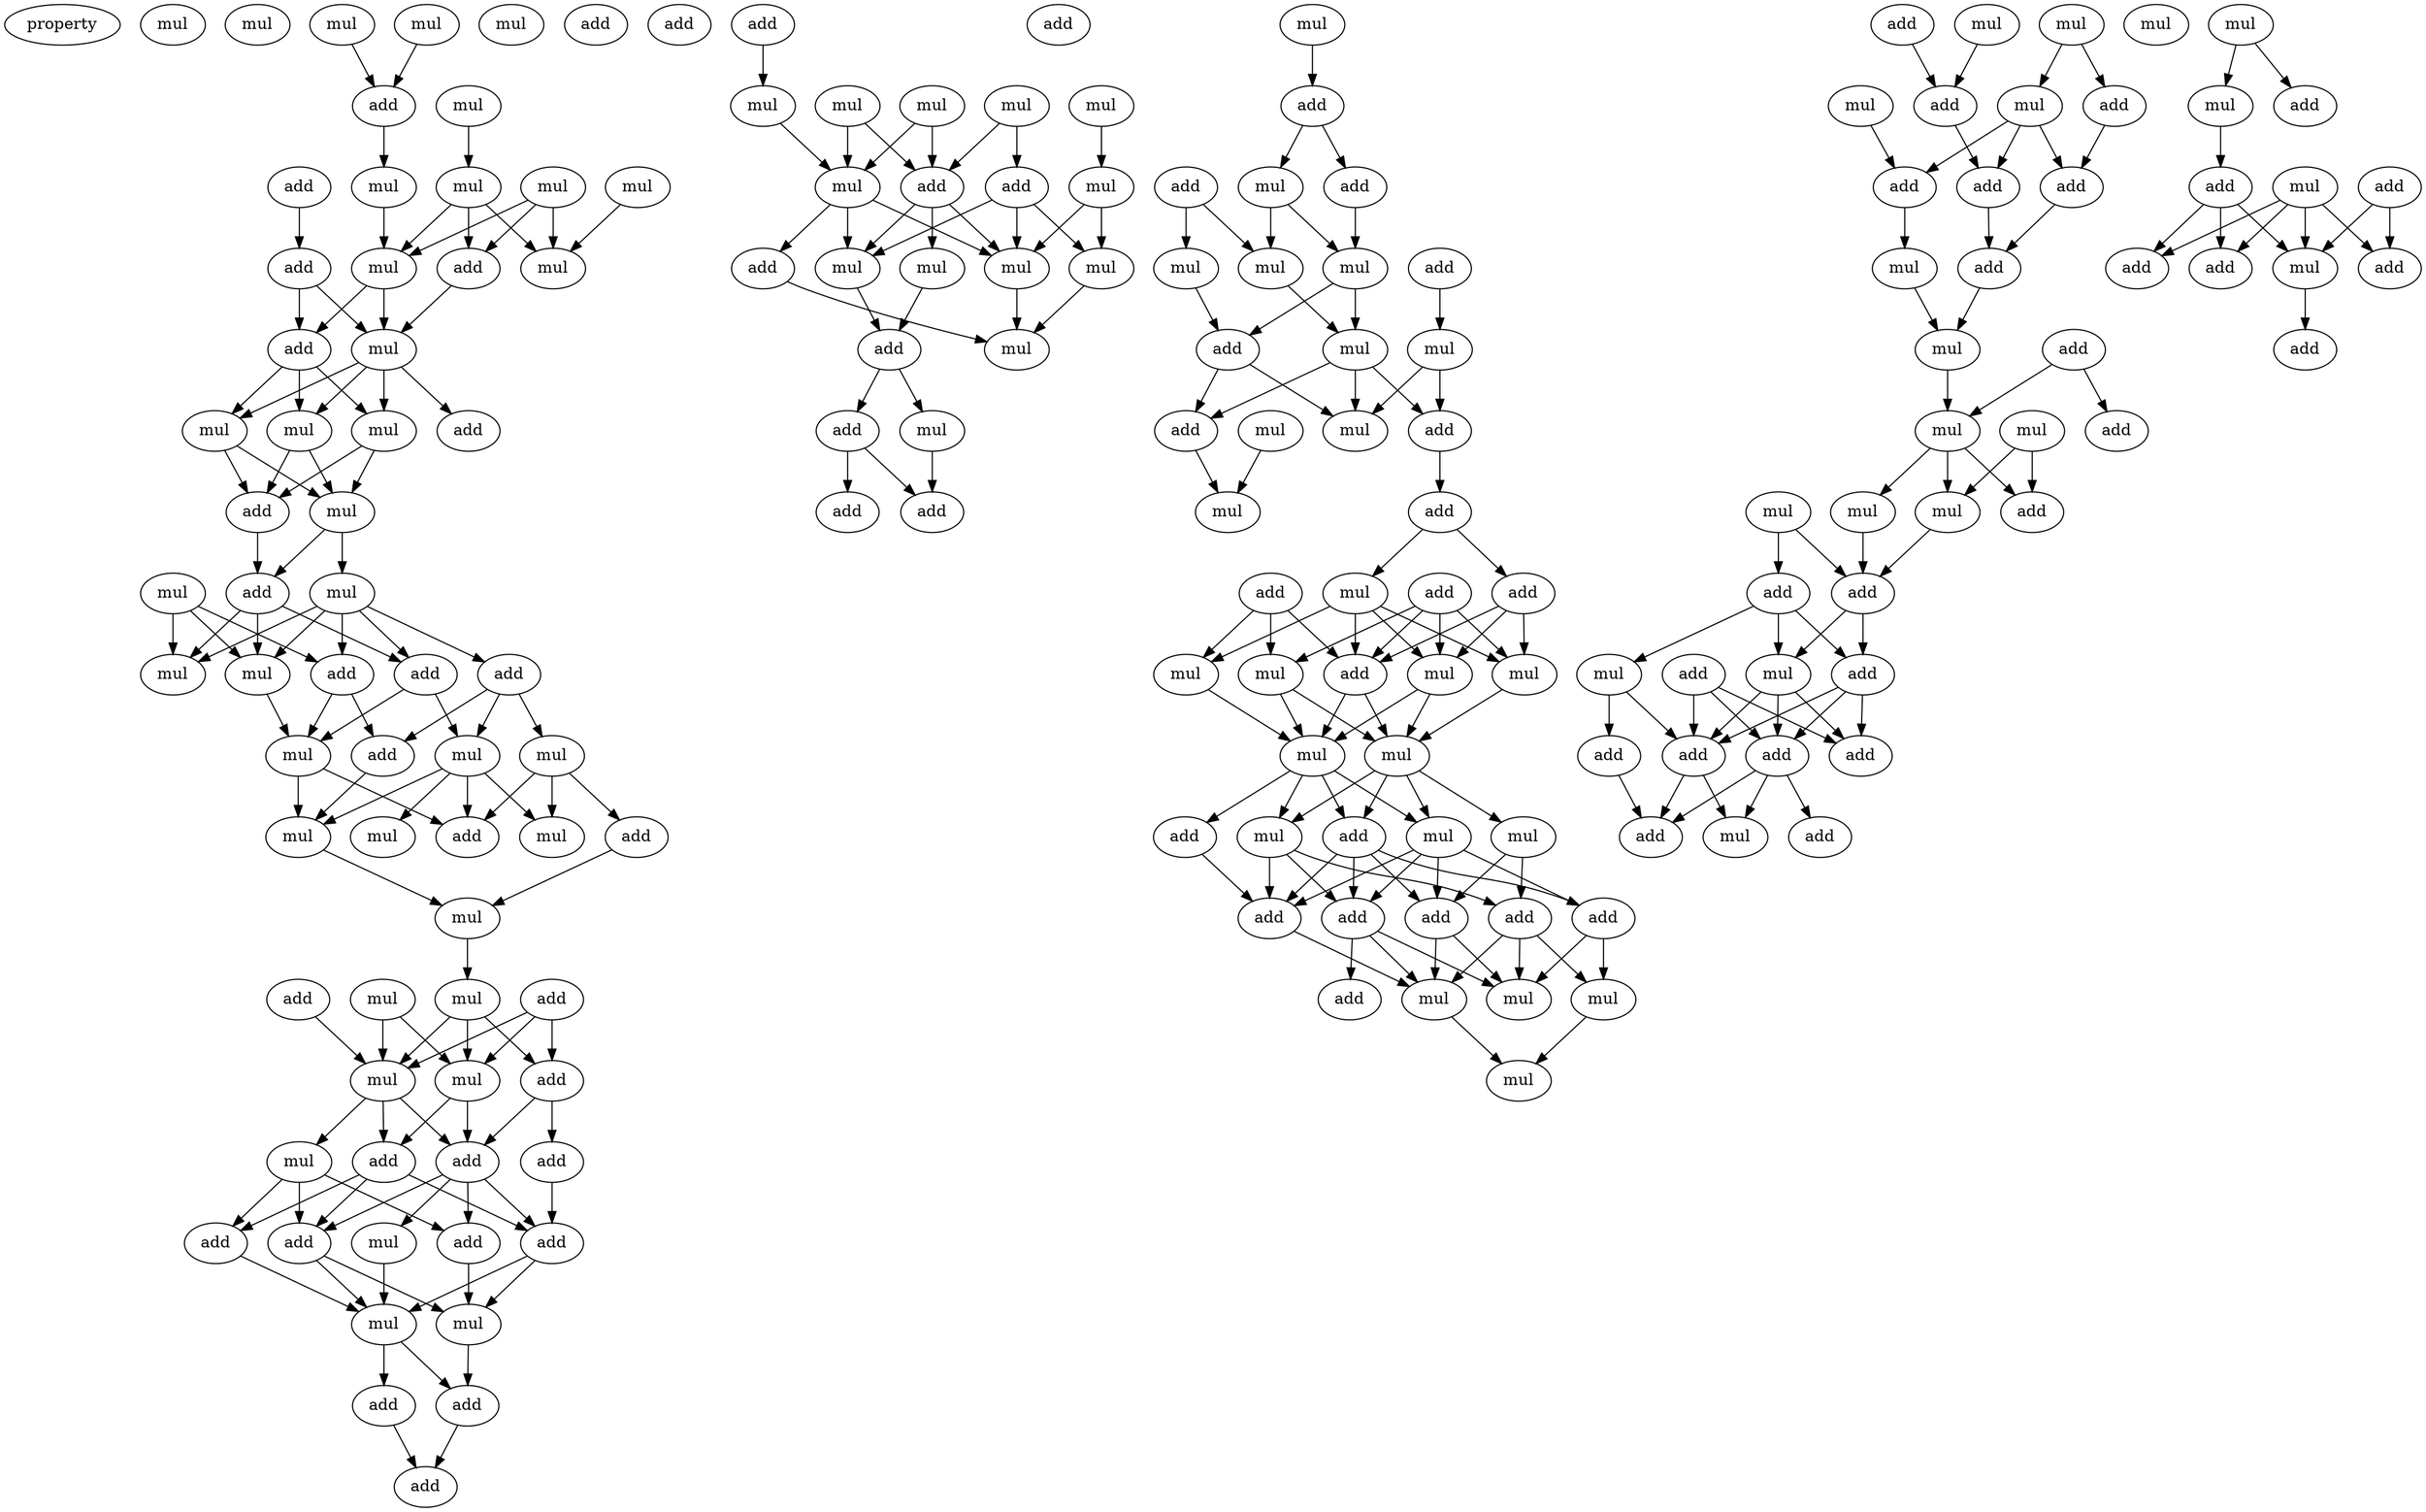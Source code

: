 digraph {
    node [fontcolor=black]
    property [mul=2,lf=1.8]
    0 [ label = mul ];
    1 [ label = mul ];
    2 [ label = mul ];
    3 [ label = mul ];
    4 [ label = add ];
    5 [ label = mul ];
    6 [ label = mul ];
    7 [ label = mul ];
    8 [ label = mul ];
    9 [ label = mul ];
    10 [ label = add ];
    11 [ label = mul ];
    12 [ label = add ];
    13 [ label = mul ];
    14 [ label = add ];
    15 [ label = add ];
    16 [ label = mul ];
    17 [ label = add ];
    18 [ label = mul ];
    19 [ label = mul ];
    20 [ label = mul ];
    21 [ label = mul ];
    22 [ label = add ];
    23 [ label = mul ];
    24 [ label = mul ];
    25 [ label = add ];
    26 [ label = mul ];
    27 [ label = add ];
    28 [ label = add ];
    29 [ label = add ];
    30 [ label = mul ];
    31 [ label = mul ];
    32 [ label = add ];
    33 [ label = mul ];
    34 [ label = mul ];
    35 [ label = add ];
    36 [ label = mul ];
    37 [ label = add ];
    38 [ label = mul ];
    39 [ label = mul ];
    40 [ label = mul ];
    41 [ label = add ];
    42 [ label = mul ];
    43 [ label = add ];
    44 [ label = mul ];
    45 [ label = mul ];
    46 [ label = add ];
    47 [ label = mul ];
    48 [ label = add ];
    49 [ label = mul ];
    50 [ label = add ];
    51 [ label = add ];
    52 [ label = add ];
    53 [ label = add ];
    54 [ label = add ];
    55 [ label = mul ];
    56 [ label = add ];
    57 [ label = mul ];
    58 [ label = mul ];
    59 [ label = add ];
    60 [ label = mul ];
    61 [ label = add ];
    62 [ label = add ];
    63 [ label = add ];
    64 [ label = add ];
    65 [ label = add ];
    66 [ label = mul ];
    67 [ label = mul ];
    68 [ label = mul ];
    69 [ label = mul ];
    70 [ label = mul ];
    71 [ label = add ];
    72 [ label = add ];
    73 [ label = mul ];
    74 [ label = mul ];
    75 [ label = mul ];
    76 [ label = mul ];
    77 [ label = mul ];
    78 [ label = add ];
    79 [ label = mul ];
    80 [ label = add ];
    81 [ label = mul ];
    82 [ label = add ];
    83 [ label = mul ];
    84 [ label = add ];
    85 [ label = add ];
    86 [ label = add ];
    87 [ label = mul ];
    88 [ label = add ];
    89 [ label = mul ];
    90 [ label = add ];
    91 [ label = add ];
    92 [ label = mul ];
    93 [ label = add ];
    94 [ label = mul ];
    95 [ label = mul ];
    96 [ label = add ];
    97 [ label = mul ];
    98 [ label = mul ];
    99 [ label = mul ];
    100 [ label = mul ];
    101 [ label = add ];
    102 [ label = add ];
    103 [ label = add ];
    104 [ label = mul ];
    105 [ label = add ];
    106 [ label = mul ];
    107 [ label = add ];
    108 [ label = add ];
    109 [ label = mul ];
    110 [ label = mul ];
    111 [ label = mul ];
    112 [ label = add ];
    113 [ label = mul ];
    114 [ label = mul ];
    115 [ label = mul ];
    116 [ label = add ];
    117 [ label = mul ];
    118 [ label = add ];
    119 [ label = mul ];
    120 [ label = mul ];
    121 [ label = add ];
    122 [ label = add ];
    123 [ label = add ];
    124 [ label = add ];
    125 [ label = add ];
    126 [ label = mul ];
    127 [ label = mul ];
    128 [ label = add ];
    129 [ label = mul ];
    130 [ label = mul ];
    131 [ label = mul ];
    132 [ label = add ];
    133 [ label = mul ];
    134 [ label = add ];
    135 [ label = mul ];
    136 [ label = mul ];
    137 [ label = add ];
    138 [ label = add ];
    139 [ label = add ];
    140 [ label = add ];
    141 [ label = mul ];
    142 [ label = add ];
    143 [ label = add ];
    144 [ label = mul ];
    145 [ label = mul ];
    146 [ label = add ];
    147 [ label = mul ];
    148 [ label = mul ];
    149 [ label = add ];
    150 [ label = mul ];
    151 [ label = mul ];
    152 [ label = add ];
    153 [ label = add ];
    154 [ label = mul ];
    155 [ label = add ];
    156 [ label = mul ];
    157 [ label = add ];
    158 [ label = add ];
    159 [ label = add ];
    160 [ label = add ];
    161 [ label = add ];
    162 [ label = mul ];
    163 [ label = add ];
    164 [ label = add ];
    165 [ label = mul ];
    166 [ label = mul ];
    167 [ label = mul ];
    168 [ label = add ];
    169 [ label = add ];
    170 [ label = add ];
    171 [ label = mul ];
    172 [ label = add ];
    173 [ label = mul ];
    174 [ label = add ];
    175 [ label = add ];
    176 [ label = add ];
    2 -> 4 [ name = 0 ];
    3 -> 4 [ name = 1 ];
    4 -> 9 [ name = 2 ];
    5 -> 7 [ name = 3 ];
    6 -> 13 [ name = 4 ];
    7 -> 11 [ name = 5 ];
    7 -> 12 [ name = 6 ];
    7 -> 13 [ name = 7 ];
    8 -> 11 [ name = 8 ];
    8 -> 12 [ name = 9 ];
    8 -> 13 [ name = 10 ];
    9 -> 11 [ name = 11 ];
    10 -> 14 [ name = 12 ];
    11 -> 15 [ name = 13 ];
    11 -> 16 [ name = 14 ];
    12 -> 16 [ name = 15 ];
    14 -> 15 [ name = 16 ];
    14 -> 16 [ name = 17 ];
    15 -> 18 [ name = 18 ];
    15 -> 19 [ name = 19 ];
    15 -> 20 [ name = 20 ];
    16 -> 17 [ name = 21 ];
    16 -> 18 [ name = 22 ];
    16 -> 19 [ name = 23 ];
    16 -> 20 [ name = 24 ];
    18 -> 21 [ name = 25 ];
    18 -> 22 [ name = 26 ];
    19 -> 21 [ name = 27 ];
    19 -> 22 [ name = 28 ];
    20 -> 21 [ name = 29 ];
    20 -> 22 [ name = 30 ];
    21 -> 24 [ name = 31 ];
    21 -> 25 [ name = 32 ];
    22 -> 25 [ name = 33 ];
    23 -> 26 [ name = 34 ];
    23 -> 28 [ name = 35 ];
    23 -> 30 [ name = 36 ];
    24 -> 26 [ name = 37 ];
    24 -> 27 [ name = 38 ];
    24 -> 28 [ name = 39 ];
    24 -> 29 [ name = 40 ];
    24 -> 30 [ name = 41 ];
    25 -> 26 [ name = 42 ];
    25 -> 29 [ name = 43 ];
    25 -> 30 [ name = 44 ];
    26 -> 33 [ name = 45 ];
    27 -> 31 [ name = 46 ];
    27 -> 32 [ name = 47 ];
    27 -> 34 [ name = 48 ];
    28 -> 32 [ name = 49 ];
    28 -> 33 [ name = 50 ];
    29 -> 31 [ name = 51 ];
    29 -> 33 [ name = 52 ];
    31 -> 35 [ name = 53 ];
    31 -> 36 [ name = 54 ];
    31 -> 38 [ name = 55 ];
    31 -> 39 [ name = 56 ];
    32 -> 39 [ name = 57 ];
    33 -> 35 [ name = 58 ];
    33 -> 39 [ name = 59 ];
    34 -> 35 [ name = 60 ];
    34 -> 37 [ name = 61 ];
    34 -> 38 [ name = 62 ];
    37 -> 40 [ name = 63 ];
    39 -> 40 [ name = 64 ];
    40 -> 44 [ name = 65 ];
    41 -> 45 [ name = 66 ];
    41 -> 46 [ name = 67 ];
    41 -> 47 [ name = 68 ];
    42 -> 45 [ name = 69 ];
    42 -> 47 [ name = 70 ];
    43 -> 45 [ name = 71 ];
    44 -> 45 [ name = 72 ];
    44 -> 46 [ name = 73 ];
    44 -> 47 [ name = 74 ];
    45 -> 48 [ name = 75 ];
    45 -> 49 [ name = 76 ];
    45 -> 51 [ name = 77 ];
    46 -> 48 [ name = 78 ];
    46 -> 50 [ name = 79 ];
    47 -> 48 [ name = 80 ];
    47 -> 51 [ name = 81 ];
    48 -> 52 [ name = 82 ];
    48 -> 53 [ name = 83 ];
    48 -> 55 [ name = 84 ];
    48 -> 56 [ name = 85 ];
    49 -> 52 [ name = 86 ];
    49 -> 53 [ name = 87 ];
    49 -> 54 [ name = 88 ];
    50 -> 56 [ name = 89 ];
    51 -> 53 [ name = 90 ];
    51 -> 54 [ name = 91 ];
    51 -> 56 [ name = 92 ];
    52 -> 57 [ name = 93 ];
    53 -> 57 [ name = 94 ];
    53 -> 58 [ name = 95 ];
    54 -> 58 [ name = 96 ];
    55 -> 58 [ name = 97 ];
    56 -> 57 [ name = 98 ];
    56 -> 58 [ name = 99 ];
    57 -> 62 [ name = 100 ];
    58 -> 59 [ name = 101 ];
    58 -> 62 [ name = 102 ];
    59 -> 64 [ name = 103 ];
    62 -> 64 [ name = 104 ];
    65 -> 68 [ name = 105 ];
    66 -> 72 [ name = 106 ];
    66 -> 73 [ name = 107 ];
    67 -> 74 [ name = 108 ];
    68 -> 73 [ name = 109 ];
    69 -> 72 [ name = 110 ];
    69 -> 73 [ name = 111 ];
    70 -> 71 [ name = 112 ];
    70 -> 72 [ name = 113 ];
    71 -> 75 [ name = 114 ];
    71 -> 76 [ name = 115 ];
    71 -> 77 [ name = 116 ];
    72 -> 75 [ name = 117 ];
    72 -> 76 [ name = 118 ];
    72 -> 79 [ name = 119 ];
    73 -> 75 [ name = 120 ];
    73 -> 76 [ name = 121 ];
    73 -> 78 [ name = 122 ];
    74 -> 76 [ name = 123 ];
    74 -> 77 [ name = 124 ];
    75 -> 80 [ name = 125 ];
    76 -> 81 [ name = 126 ];
    77 -> 81 [ name = 127 ];
    78 -> 81 [ name = 128 ];
    79 -> 80 [ name = 129 ];
    80 -> 82 [ name = 130 ];
    80 -> 83 [ name = 131 ];
    82 -> 84 [ name = 132 ];
    82 -> 86 [ name = 133 ];
    83 -> 86 [ name = 134 ];
    87 -> 88 [ name = 135 ];
    88 -> 89 [ name = 136 ];
    88 -> 91 [ name = 137 ];
    89 -> 94 [ name = 138 ];
    89 -> 95 [ name = 139 ];
    90 -> 92 [ name = 140 ];
    90 -> 94 [ name = 141 ];
    91 -> 95 [ name = 142 ];
    92 -> 96 [ name = 143 ];
    93 -> 98 [ name = 144 ];
    94 -> 97 [ name = 145 ];
    95 -> 96 [ name = 146 ];
    95 -> 97 [ name = 147 ];
    96 -> 99 [ name = 148 ];
    96 -> 101 [ name = 149 ];
    97 -> 99 [ name = 150 ];
    97 -> 101 [ name = 151 ];
    97 -> 102 [ name = 152 ];
    98 -> 99 [ name = 153 ];
    98 -> 102 [ name = 154 ];
    100 -> 104 [ name = 155 ];
    101 -> 104 [ name = 156 ];
    102 -> 103 [ name = 157 ];
    103 -> 106 [ name = 158 ];
    103 -> 108 [ name = 159 ];
    105 -> 110 [ name = 160 ];
    105 -> 112 [ name = 161 ];
    105 -> 113 [ name = 162 ];
    106 -> 109 [ name = 163 ];
    106 -> 111 [ name = 164 ];
    106 -> 112 [ name = 165 ];
    106 -> 113 [ name = 166 ];
    107 -> 109 [ name = 167 ];
    107 -> 110 [ name = 168 ];
    107 -> 111 [ name = 169 ];
    107 -> 112 [ name = 170 ];
    108 -> 109 [ name = 171 ];
    108 -> 111 [ name = 172 ];
    108 -> 112 [ name = 173 ];
    109 -> 114 [ name = 174 ];
    109 -> 115 [ name = 175 ];
    110 -> 114 [ name = 176 ];
    110 -> 115 [ name = 177 ];
    111 -> 114 [ name = 178 ];
    112 -> 114 [ name = 179 ];
    112 -> 115 [ name = 180 ];
    113 -> 115 [ name = 181 ];
    114 -> 116 [ name = 182 ];
    114 -> 117 [ name = 183 ];
    114 -> 119 [ name = 184 ];
    114 -> 120 [ name = 185 ];
    115 -> 116 [ name = 186 ];
    115 -> 118 [ name = 187 ];
    115 -> 119 [ name = 188 ];
    115 -> 120 [ name = 189 ];
    116 -> 121 [ name = 190 ];
    116 -> 122 [ name = 191 ];
    116 -> 123 [ name = 192 ];
    116 -> 124 [ name = 193 ];
    117 -> 124 [ name = 194 ];
    117 -> 125 [ name = 195 ];
    118 -> 121 [ name = 196 ];
    119 -> 121 [ name = 197 ];
    119 -> 122 [ name = 198 ];
    119 -> 125 [ name = 199 ];
    120 -> 121 [ name = 200 ];
    120 -> 122 [ name = 201 ];
    120 -> 123 [ name = 202 ];
    120 -> 124 [ name = 203 ];
    121 -> 126 [ name = 204 ];
    122 -> 126 [ name = 205 ];
    122 -> 128 [ name = 206 ];
    122 -> 129 [ name = 207 ];
    123 -> 127 [ name = 208 ];
    123 -> 129 [ name = 209 ];
    124 -> 126 [ name = 210 ];
    124 -> 129 [ name = 211 ];
    125 -> 126 [ name = 212 ];
    125 -> 127 [ name = 213 ];
    125 -> 129 [ name = 214 ];
    126 -> 130 [ name = 215 ];
    127 -> 130 [ name = 216 ];
    131 -> 134 [ name = 217 ];
    132 -> 134 [ name = 218 ];
    133 -> 136 [ name = 219 ];
    133 -> 137 [ name = 220 ];
    134 -> 138 [ name = 221 ];
    135 -> 139 [ name = 222 ];
    136 -> 138 [ name = 223 ];
    136 -> 139 [ name = 224 ];
    136 -> 140 [ name = 225 ];
    137 -> 140 [ name = 226 ];
    138 -> 142 [ name = 227 ];
    139 -> 141 [ name = 228 ];
    140 -> 142 [ name = 229 ];
    141 -> 144 [ name = 230 ];
    142 -> 144 [ name = 231 ];
    143 -> 145 [ name = 232 ];
    143 -> 146 [ name = 233 ];
    144 -> 145 [ name = 234 ];
    145 -> 148 [ name = 235 ];
    145 -> 149 [ name = 236 ];
    145 -> 151 [ name = 237 ];
    147 -> 148 [ name = 238 ];
    147 -> 149 [ name = 239 ];
    148 -> 153 [ name = 240 ];
    150 -> 152 [ name = 241 ];
    150 -> 153 [ name = 242 ];
    151 -> 153 [ name = 243 ];
    152 -> 154 [ name = 244 ];
    152 -> 156 [ name = 245 ];
    152 -> 157 [ name = 246 ];
    153 -> 156 [ name = 247 ];
    153 -> 157 [ name = 248 ];
    154 -> 158 [ name = 249 ];
    154 -> 160 [ name = 250 ];
    155 -> 158 [ name = 251 ];
    155 -> 159 [ name = 252 ];
    155 -> 161 [ name = 253 ];
    156 -> 158 [ name = 254 ];
    156 -> 159 [ name = 255 ];
    156 -> 161 [ name = 256 ];
    157 -> 158 [ name = 257 ];
    157 -> 159 [ name = 258 ];
    157 -> 161 [ name = 259 ];
    158 -> 164 [ name = 260 ];
    158 -> 165 [ name = 261 ];
    159 -> 163 [ name = 262 ];
    159 -> 164 [ name = 263 ];
    159 -> 165 [ name = 264 ];
    160 -> 164 [ name = 265 ];
    166 -> 167 [ name = 266 ];
    166 -> 168 [ name = 267 ];
    167 -> 170 [ name = 268 ];
    169 -> 173 [ name = 269 ];
    169 -> 174 [ name = 270 ];
    170 -> 172 [ name = 271 ];
    170 -> 173 [ name = 272 ];
    170 -> 175 [ name = 273 ];
    171 -> 172 [ name = 274 ];
    171 -> 173 [ name = 275 ];
    171 -> 174 [ name = 276 ];
    171 -> 175 [ name = 277 ];
    173 -> 176 [ name = 278 ];
}
